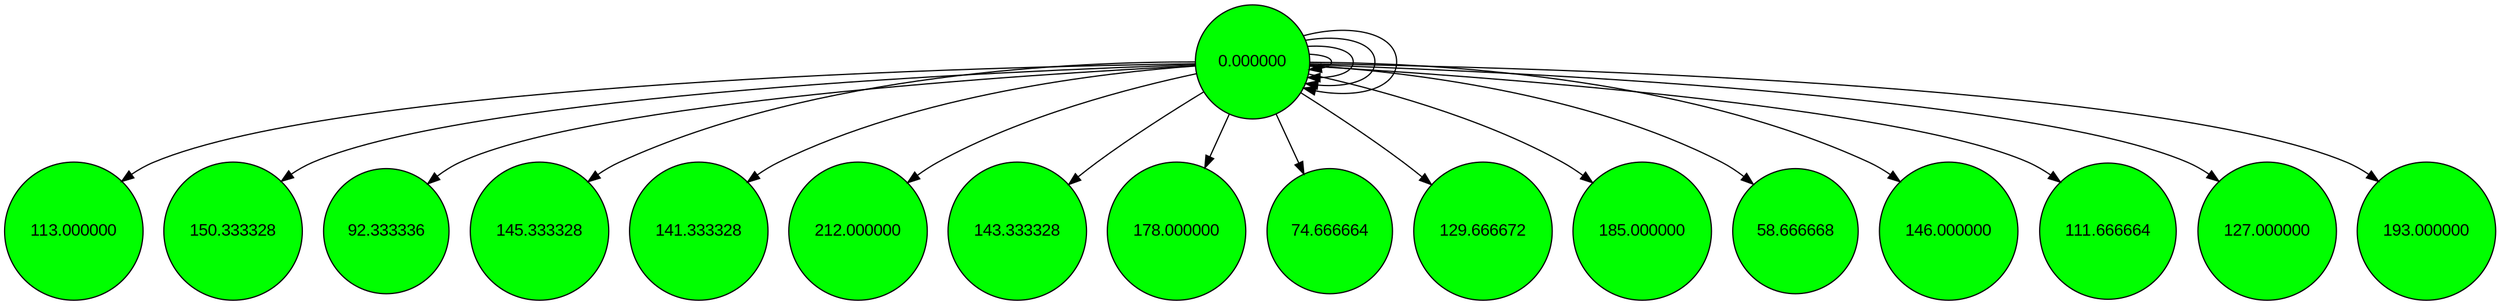 digraph BST {
    node [fontname="Arial", shape=circle, style=filled, fillcolor=green];
    0.000000 -> 0.000000;
    0.000000 -> 113.000000;
    0.000000 -> 150.333328;
    0.000000 -> 92.333336;
    0.000000 -> 145.333328;
    0.000000 -> 0.000000;
    0.000000 -> 141.333328;
    0.000000 -> 212.000000;
    0.000000 -> 143.333328;
    0.000000 -> 178.000000;
    0.000000 -> 0.000000;
    0.000000 -> 74.666664;
    0.000000 -> 129.666672;
    0.000000 -> 185.000000;
    0.000000 -> 58.666668;
    0.000000 -> 0.000000;
    0.000000 -> 146.000000;
    0.000000 -> 111.666664;
    0.000000 -> 127.000000;
    0.000000 -> 193.000000;
}

